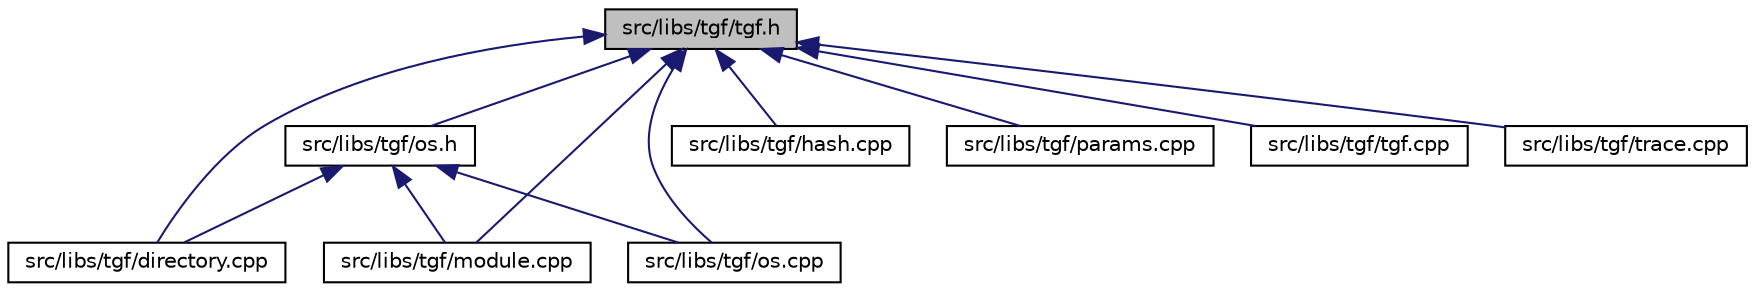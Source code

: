 digraph "src/libs/tgf/tgf.h"
{
  edge [fontname="Helvetica",fontsize="10",labelfontname="Helvetica",labelfontsize="10"];
  node [fontname="Helvetica",fontsize="10",shape=record];
  Node1 [label="src/libs/tgf/tgf.h",height=0.2,width=0.4,color="black", fillcolor="grey75", style="filled", fontcolor="black"];
  Node1 -> Node2 [dir="back",color="midnightblue",fontsize="10",style="solid",fontname="Helvetica"];
  Node2 [label="src/libs/tgf/directory.cpp",height=0.2,width=0.4,color="black", fillcolor="white", style="filled",URL="$directory_8cpp.html",tooltip="Directory API. "];
  Node1 -> Node3 [dir="back",color="midnightblue",fontsize="10",style="solid",fontname="Helvetica"];
  Node3 [label="src/libs/tgf/os.h",height=0.2,width=0.4,color="black", fillcolor="white", style="filled",URL="$os_8h.html"];
  Node3 -> Node2 [dir="back",color="midnightblue",fontsize="10",style="solid",fontname="Helvetica"];
  Node3 -> Node4 [dir="back",color="midnightblue",fontsize="10",style="solid",fontname="Helvetica"];
  Node4 [label="src/libs/tgf/module.cpp",height=0.2,width=0.4,color="black", fillcolor="white", style="filled",URL="$module_8cpp.html",tooltip="Dynamic module API. "];
  Node3 -> Node5 [dir="back",color="midnightblue",fontsize="10",style="solid",fontname="Helvetica"];
  Node5 [label="src/libs/tgf/os.cpp",height=0.2,width=0.4,color="black", fillcolor="white", style="filled",URL="$os_8cpp.html"];
  Node1 -> Node6 [dir="back",color="midnightblue",fontsize="10",style="solid",fontname="Helvetica"];
  Node6 [label="src/libs/tgf/hash.cpp",height=0.2,width=0.4,color="black", fillcolor="white", style="filled",URL="$hash_8cpp.html",tooltip="Hash API. "];
  Node1 -> Node4 [dir="back",color="midnightblue",fontsize="10",style="solid",fontname="Helvetica"];
  Node1 -> Node5 [dir="back",color="midnightblue",fontsize="10",style="solid",fontname="Helvetica"];
  Node1 -> Node7 [dir="back",color="midnightblue",fontsize="10",style="solid",fontname="Helvetica"];
  Node7 [label="src/libs/tgf/params.cpp",height=0.2,width=0.4,color="black", fillcolor="white", style="filled",URL="$params_8cpp.html",tooltip="Parameter handling API. "];
  Node1 -> Node8 [dir="back",color="midnightblue",fontsize="10",style="solid",fontname="Helvetica"];
  Node8 [label="src/libs/tgf/tgf.cpp",height=0.2,width=0.4,color="black", fillcolor="white", style="filled",URL="$tgf_8cpp.html"];
  Node1 -> Node9 [dir="back",color="midnightblue",fontsize="10",style="solid",fontname="Helvetica"];
  Node9 [label="src/libs/tgf/trace.cpp",height=0.2,width=0.4,color="black", fillcolor="white", style="filled",URL="$trace_8cpp.html",tooltip="Allow the trace in the file trace.txt "];
}

